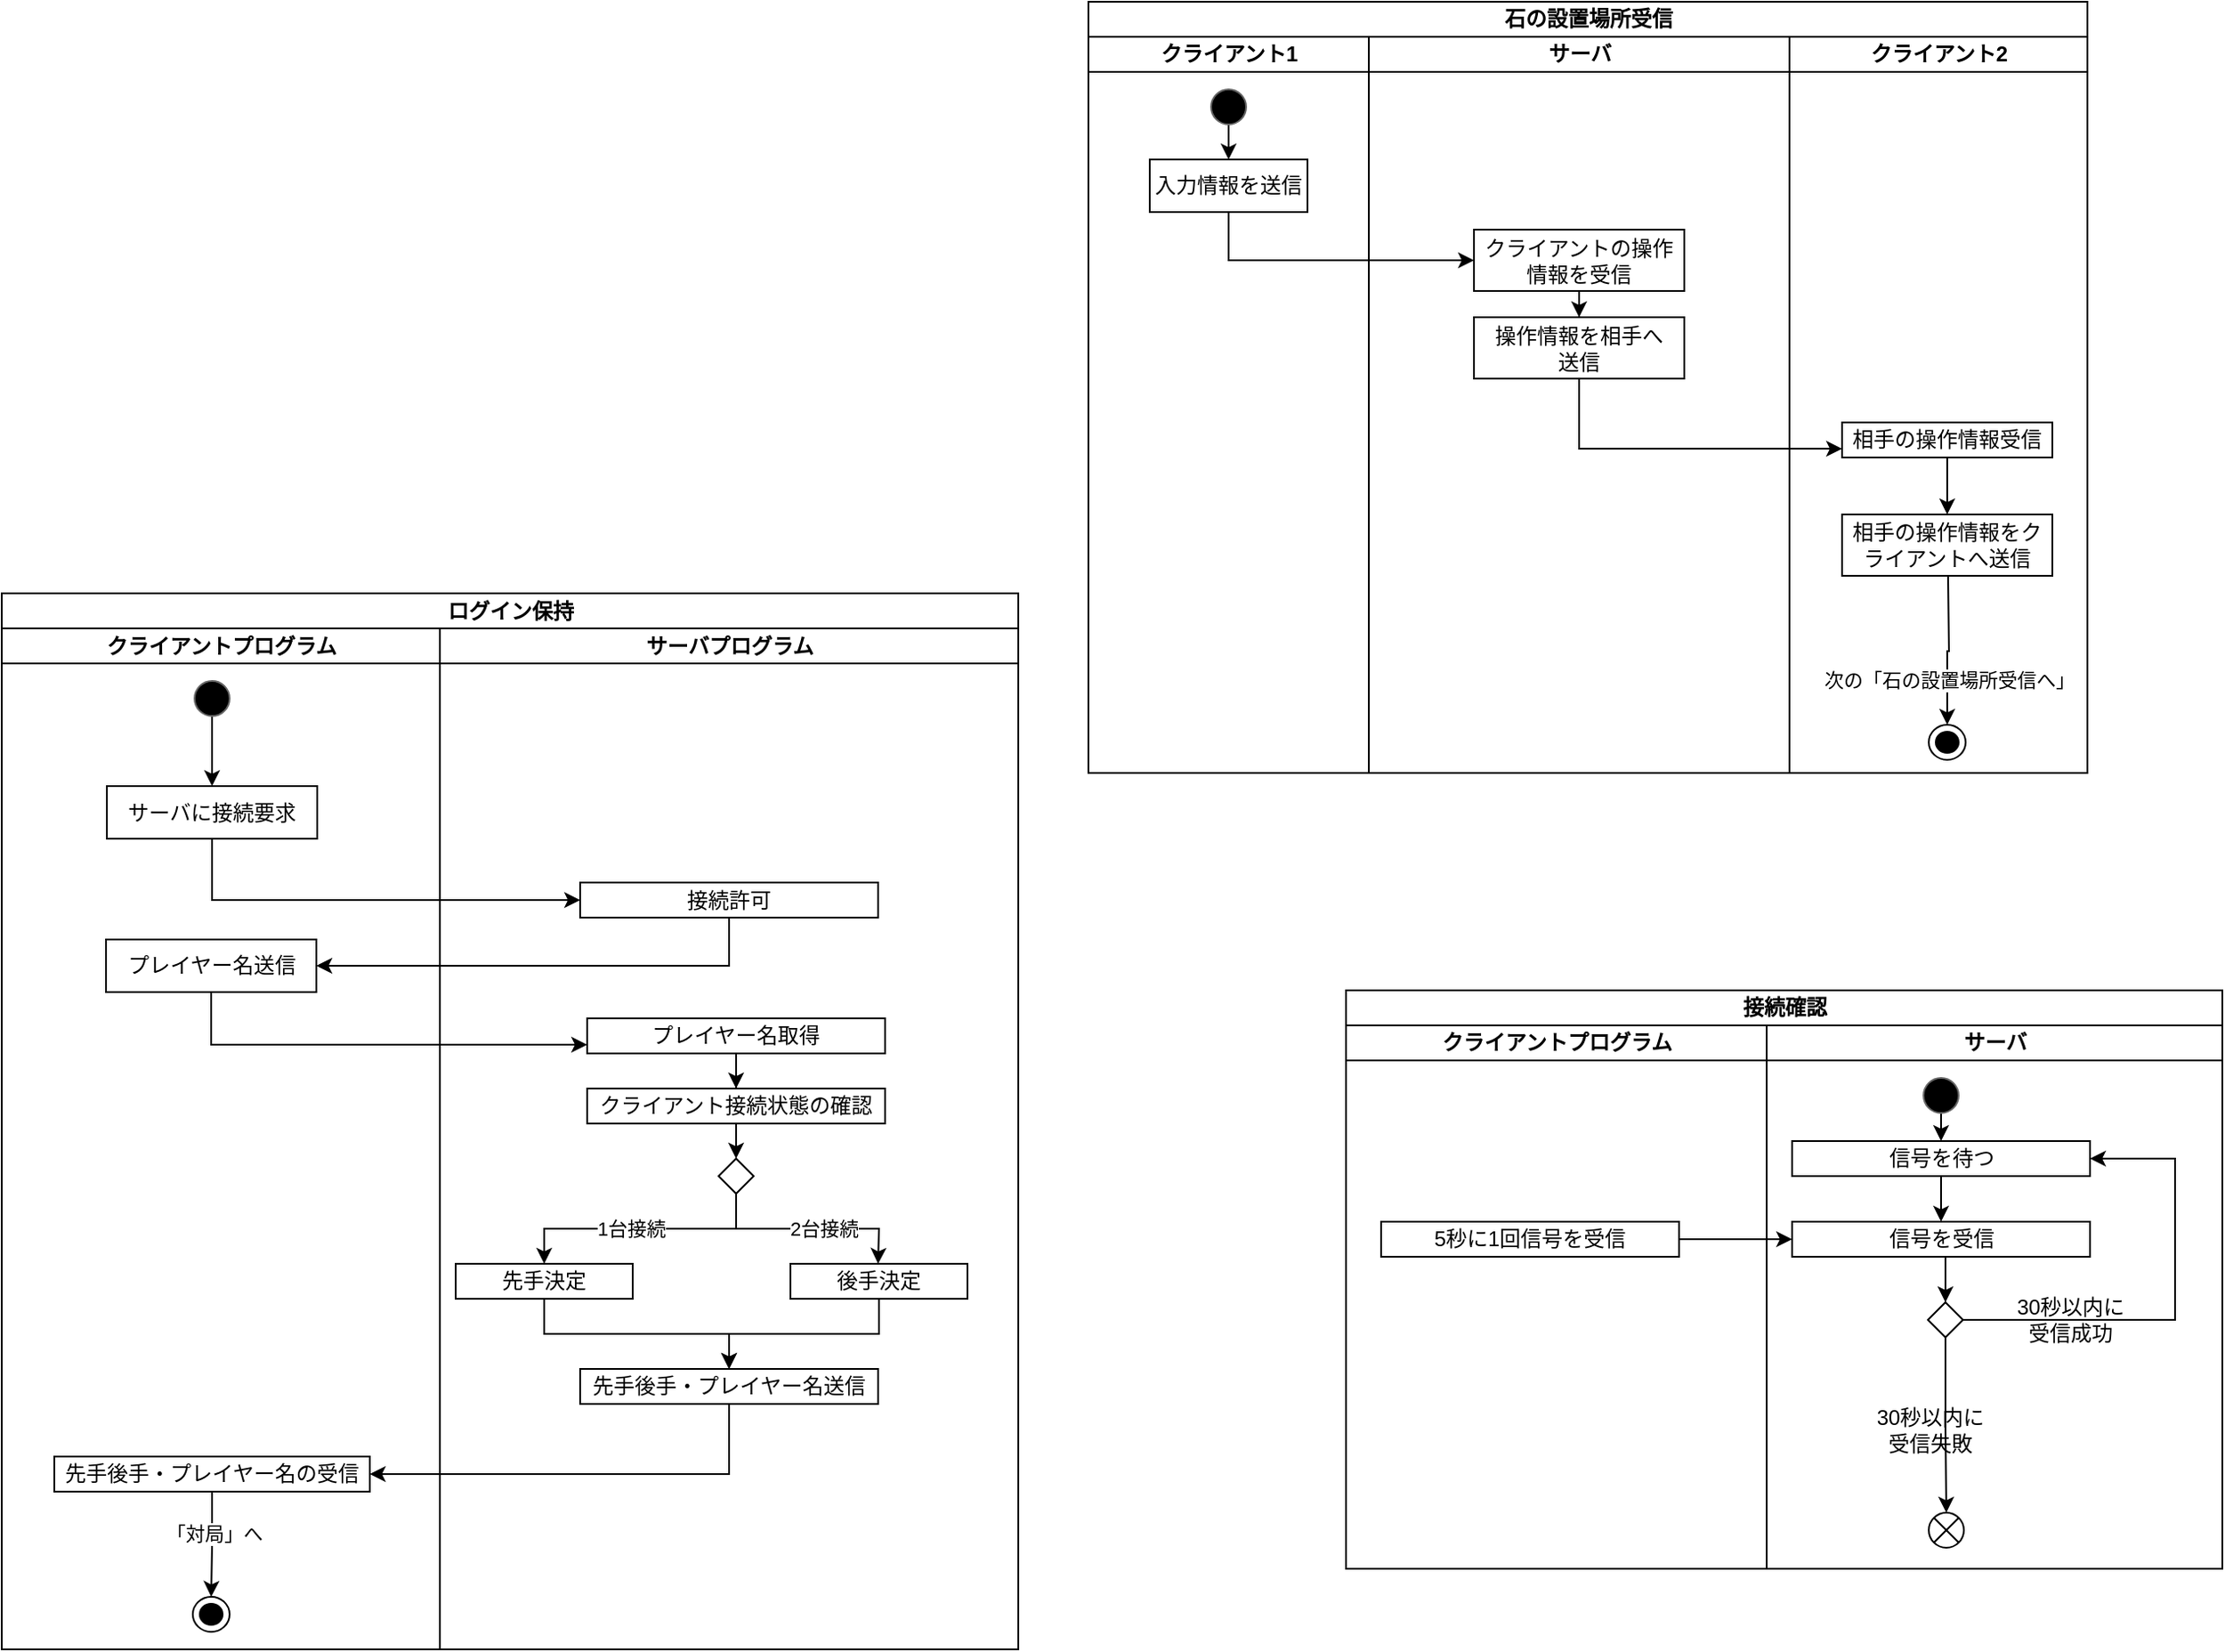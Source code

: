 <?xml version="1.0" encoding="UTF-8"?>
<mxfile version="26.2.12">
  <diagram name="ページ1" id="blJo8V8RZGlDzMt2KCXf">
    <mxGraphModel dx="583" dy="701" grid="1" gridSize="10" guides="1" tooltips="1" connect="1" arrows="1" fold="1" page="1" pageScale="1" pageWidth="827" pageHeight="1169" math="0" shadow="0">
      <root>
        <mxCell id="0" />
        <mxCell id="1" parent="0" />
        <mxCell id="ICABriZi5GorXYD_xj9T-27" value="ログイン保持" style="swimlane;childLayout=stackLayout;resizeParent=1;resizeParentMax=0;startSize=20;html=1;" parent="1" vertex="1">
          <mxGeometry x="60" y="357.5" width="580" height="602.5" as="geometry" />
        </mxCell>
        <mxCell id="ICABriZi5GorXYD_xj9T-30" value="クライアントプログラム" style="swimlane;startSize=20;html=1;" parent="ICABriZi5GorXYD_xj9T-27" vertex="1">
          <mxGeometry y="20" width="250" height="582.5" as="geometry" />
        </mxCell>
        <mxCell id="ICABriZi5GorXYD_xj9T-145" style="edgeStyle=orthogonalEdgeStyle;rounded=0;orthogonalLoop=1;jettySize=auto;html=1;exitX=0.5;exitY=1;exitDx=0;exitDy=0;entryX=0.5;entryY=0;entryDx=0;entryDy=0;" parent="ICABriZi5GorXYD_xj9T-30" source="ICABriZi5GorXYD_xj9T-31" target="ICABriZi5GorXYD_xj9T-35" edge="1">
          <mxGeometry relative="1" as="geometry" />
        </mxCell>
        <mxCell id="ICABriZi5GorXYD_xj9T-31" value="" style="ellipse;whiteSpace=wrap;html=1;aspect=fixed;fillColor=light-dark(#000000, #1a1a1a);fontColor=#333333;strokeColor=#666666;" parent="ICABriZi5GorXYD_xj9T-30" vertex="1">
          <mxGeometry x="110" y="30" width="20" height="20" as="geometry" />
        </mxCell>
        <mxCell id="ICABriZi5GorXYD_xj9T-35" value="&lt;div&gt;&lt;span style=&quot;background-color: transparent; color: light-dark(rgb(0, 0, 0), rgb(255, 255, 255));&quot;&gt;サーバに接続要求&lt;/span&gt;&lt;/div&gt;" style="rounded=0;whiteSpace=wrap;html=1;" parent="ICABriZi5GorXYD_xj9T-30" vertex="1">
          <mxGeometry x="60" y="90" width="120" height="30" as="geometry" />
        </mxCell>
        <mxCell id="ICABriZi5GorXYD_xj9T-36" style="edgeStyle=orthogonalEdgeStyle;rounded=0;orthogonalLoop=1;jettySize=auto;html=1;exitX=0.5;exitY=1;exitDx=0;exitDy=0;entryX=0.5;entryY=0;entryDx=0;entryDy=0;" parent="ICABriZi5GorXYD_xj9T-30" source="ICABriZi5GorXYD_xj9T-38" target="ICABriZi5GorXYD_xj9T-43" edge="1">
          <mxGeometry relative="1" as="geometry" />
        </mxCell>
        <mxCell id="ICABriZi5GorXYD_xj9T-37" value="「対局」へ" style="edgeLabel;html=1;align=center;verticalAlign=middle;resizable=0;points=[];" parent="ICABriZi5GorXYD_xj9T-36" vertex="1" connectable="0">
          <mxGeometry x="-0.201" y="1" relative="1" as="geometry">
            <mxPoint as="offset" />
          </mxGeometry>
        </mxCell>
        <mxCell id="ICABriZi5GorXYD_xj9T-38" value="先手後手・プレイヤー名の受信" style="rounded=0;whiteSpace=wrap;html=1;" parent="ICABriZi5GorXYD_xj9T-30" vertex="1">
          <mxGeometry x="30" y="472.5" width="180" height="20" as="geometry" />
        </mxCell>
        <mxCell id="ICABriZi5GorXYD_xj9T-43" value="" style="ellipse;html=1;shape=endState;fillColor=#000000;strokeColor=#000000;" parent="ICABriZi5GorXYD_xj9T-30" vertex="1">
          <mxGeometry x="109" y="552.5" width="21" height="20" as="geometry" />
        </mxCell>
        <mxCell id="ICABriZi5GorXYD_xj9T-148" value="&lt;div&gt;&lt;span style=&quot;background-color: transparent; color: light-dark(rgb(0, 0, 0), rgb(255, 255, 255));&quot;&gt;プレイヤー名送信&lt;/span&gt;&lt;/div&gt;" style="rounded=0;whiteSpace=wrap;html=1;" parent="ICABriZi5GorXYD_xj9T-30" vertex="1">
          <mxGeometry x="59.5" y="177.5" width="120" height="30" as="geometry" />
        </mxCell>
        <mxCell id="ICABriZi5GorXYD_xj9T-44" value="サーバプログラム" style="swimlane;startSize=20;html=1;" parent="ICABriZi5GorXYD_xj9T-27" vertex="1">
          <mxGeometry x="250" y="20" width="330" height="582.5" as="geometry" />
        </mxCell>
        <mxCell id="ICABriZi5GorXYD_xj9T-46" value="接続許可" style="rounded=0;whiteSpace=wrap;html=1;" parent="ICABriZi5GorXYD_xj9T-44" vertex="1">
          <mxGeometry x="80" y="145" width="170" height="20" as="geometry" />
        </mxCell>
        <mxCell id="ICABriZi5GorXYD_xj9T-47" style="edgeStyle=orthogonalEdgeStyle;rounded=0;orthogonalLoop=1;jettySize=auto;html=1;exitX=0.5;exitY=1;exitDx=0;exitDy=0;entryX=0.5;entryY=0;entryDx=0;entryDy=0;" parent="ICABriZi5GorXYD_xj9T-44" source="ICABriZi5GorXYD_xj9T-48" target="ICABriZi5GorXYD_xj9T-53" edge="1">
          <mxGeometry relative="1" as="geometry" />
        </mxCell>
        <mxCell id="ICABriZi5GorXYD_xj9T-48" value="クライアント接続状態の確認" style="rounded=0;whiteSpace=wrap;html=1;" parent="ICABriZi5GorXYD_xj9T-44" vertex="1">
          <mxGeometry x="84" y="262.5" width="170" height="20" as="geometry" />
        </mxCell>
        <mxCell id="ICABriZi5GorXYD_xj9T-51" style="edgeStyle=orthogonalEdgeStyle;rounded=0;orthogonalLoop=1;jettySize=auto;html=1;exitX=0.5;exitY=1;exitDx=0;exitDy=0;" parent="ICABriZi5GorXYD_xj9T-44" source="ICABriZi5GorXYD_xj9T-53" target="ICABriZi5GorXYD_xj9T-54" edge="1">
          <mxGeometry relative="1" as="geometry" />
        </mxCell>
        <mxCell id="ICABriZi5GorXYD_xj9T-52" value="1台接続" style="edgeLabel;html=1;align=center;verticalAlign=middle;resizable=0;points=[];" parent="ICABriZi5GorXYD_xj9T-51" vertex="1" connectable="0">
          <mxGeometry x="0.079" relative="1" as="geometry">
            <mxPoint as="offset" />
          </mxGeometry>
        </mxCell>
        <mxCell id="ICABriZi5GorXYD_xj9T-153" style="edgeStyle=orthogonalEdgeStyle;rounded=0;orthogonalLoop=1;jettySize=auto;html=1;exitX=0.5;exitY=1;exitDx=0;exitDy=0;" parent="ICABriZi5GorXYD_xj9T-44" source="ICABriZi5GorXYD_xj9T-53" edge="1">
          <mxGeometry relative="1" as="geometry">
            <mxPoint x="250" y="362.5" as="targetPoint" />
          </mxGeometry>
        </mxCell>
        <mxCell id="ICABriZi5GorXYD_xj9T-154" value="2台接続" style="edgeLabel;html=1;align=center;verticalAlign=middle;resizable=0;points=[];" parent="ICABriZi5GorXYD_xj9T-153" vertex="1" connectable="0">
          <mxGeometry x="0.141" y="-4" relative="1" as="geometry">
            <mxPoint y="-4" as="offset" />
          </mxGeometry>
        </mxCell>
        <mxCell id="ICABriZi5GorXYD_xj9T-53" value="" style="rhombus;whiteSpace=wrap;html=1;" parent="ICABriZi5GorXYD_xj9T-44" vertex="1">
          <mxGeometry x="159" y="302.5" width="20" height="20" as="geometry" />
        </mxCell>
        <mxCell id="ICABriZi5GorXYD_xj9T-157" style="edgeStyle=orthogonalEdgeStyle;rounded=0;orthogonalLoop=1;jettySize=auto;html=1;exitX=0.5;exitY=1;exitDx=0;exitDy=0;" parent="ICABriZi5GorXYD_xj9T-44" source="ICABriZi5GorXYD_xj9T-54" target="ICABriZi5GorXYD_xj9T-156" edge="1">
          <mxGeometry relative="1" as="geometry" />
        </mxCell>
        <mxCell id="ICABriZi5GorXYD_xj9T-54" value="先手決定" style="rounded=0;whiteSpace=wrap;html=1;" parent="ICABriZi5GorXYD_xj9T-44" vertex="1">
          <mxGeometry x="9" y="362.5" width="101" height="20" as="geometry" />
        </mxCell>
        <mxCell id="ICABriZi5GorXYD_xj9T-152" style="edgeStyle=orthogonalEdgeStyle;rounded=0;orthogonalLoop=1;jettySize=auto;html=1;exitX=0.5;exitY=1;exitDx=0;exitDy=0;" parent="ICABriZi5GorXYD_xj9T-44" source="ICABriZi5GorXYD_xj9T-151" target="ICABriZi5GorXYD_xj9T-48" edge="1">
          <mxGeometry relative="1" as="geometry" />
        </mxCell>
        <mxCell id="ICABriZi5GorXYD_xj9T-151" value="プレイヤー名取得" style="rounded=0;whiteSpace=wrap;html=1;" parent="ICABriZi5GorXYD_xj9T-44" vertex="1">
          <mxGeometry x="84" y="222.5" width="170" height="20" as="geometry" />
        </mxCell>
        <mxCell id="ICABriZi5GorXYD_xj9T-158" style="edgeStyle=orthogonalEdgeStyle;rounded=0;orthogonalLoop=1;jettySize=auto;html=1;exitX=0.5;exitY=1;exitDx=0;exitDy=0;entryX=0.5;entryY=0;entryDx=0;entryDy=0;" parent="ICABriZi5GorXYD_xj9T-44" source="ICABriZi5GorXYD_xj9T-155" target="ICABriZi5GorXYD_xj9T-156" edge="1">
          <mxGeometry relative="1" as="geometry" />
        </mxCell>
        <mxCell id="ICABriZi5GorXYD_xj9T-155" value="後手決定" style="rounded=0;whiteSpace=wrap;html=1;" parent="ICABriZi5GorXYD_xj9T-44" vertex="1">
          <mxGeometry x="200" y="362.5" width="101" height="20" as="geometry" />
        </mxCell>
        <mxCell id="ICABriZi5GorXYD_xj9T-156" value="先手後手・プレイヤー名送信" style="rounded=0;whiteSpace=wrap;html=1;" parent="ICABriZi5GorXYD_xj9T-44" vertex="1">
          <mxGeometry x="80" y="422.5" width="170" height="20" as="geometry" />
        </mxCell>
        <mxCell id="ICABriZi5GorXYD_xj9T-146" style="edgeStyle=orthogonalEdgeStyle;rounded=0;orthogonalLoop=1;jettySize=auto;html=1;exitX=0.5;exitY=1;exitDx=0;exitDy=0;entryX=0;entryY=0.5;entryDx=0;entryDy=0;" parent="ICABriZi5GorXYD_xj9T-27" source="ICABriZi5GorXYD_xj9T-35" target="ICABriZi5GorXYD_xj9T-46" edge="1">
          <mxGeometry relative="1" as="geometry" />
        </mxCell>
        <mxCell id="ICABriZi5GorXYD_xj9T-149" style="edgeStyle=orthogonalEdgeStyle;rounded=0;orthogonalLoop=1;jettySize=auto;html=1;exitX=0.5;exitY=1;exitDx=0;exitDy=0;entryX=1;entryY=0.5;entryDx=0;entryDy=0;" parent="ICABriZi5GorXYD_xj9T-27" source="ICABriZi5GorXYD_xj9T-46" target="ICABriZi5GorXYD_xj9T-148" edge="1">
          <mxGeometry relative="1" as="geometry" />
        </mxCell>
        <mxCell id="ICABriZi5GorXYD_xj9T-150" style="edgeStyle=orthogonalEdgeStyle;rounded=0;orthogonalLoop=1;jettySize=auto;html=1;exitX=0.5;exitY=1;exitDx=0;exitDy=0;entryX=0;entryY=0.75;entryDx=0;entryDy=0;" parent="ICABriZi5GorXYD_xj9T-27" source="ICABriZi5GorXYD_xj9T-148" target="ICABriZi5GorXYD_xj9T-151" edge="1">
          <mxGeometry relative="1" as="geometry">
            <mxPoint x="290" y="292.5" as="targetPoint" />
          </mxGeometry>
        </mxCell>
        <mxCell id="ICABriZi5GorXYD_xj9T-159" style="edgeStyle=orthogonalEdgeStyle;rounded=0;orthogonalLoop=1;jettySize=auto;html=1;exitX=0.5;exitY=1;exitDx=0;exitDy=0;entryX=1;entryY=0.5;entryDx=0;entryDy=0;" parent="ICABriZi5GorXYD_xj9T-27" source="ICABriZi5GorXYD_xj9T-156" target="ICABriZi5GorXYD_xj9T-38" edge="1">
          <mxGeometry relative="1" as="geometry" />
        </mxCell>
        <mxCell id="ICABriZi5GorXYD_xj9T-60" value="石の設置場所受信" style="swimlane;childLayout=stackLayout;resizeParent=1;resizeParentMax=0;startSize=20;html=1;" parent="1" vertex="1">
          <mxGeometry x="680" y="20" width="570" height="440" as="geometry" />
        </mxCell>
        <mxCell id="ICABriZi5GorXYD_xj9T-61" value="クライアント1" style="swimlane;startSize=20;html=1;" parent="ICABriZi5GorXYD_xj9T-60" vertex="1">
          <mxGeometry y="20" width="160" height="420" as="geometry" />
        </mxCell>
        <mxCell id="TEwn-exQFDW3O153DHh5-3" style="edgeStyle=orthogonalEdgeStyle;rounded=0;orthogonalLoop=1;jettySize=auto;html=1;exitX=0.5;exitY=1;exitDx=0;exitDy=0;entryX=0.5;entryY=0;entryDx=0;entryDy=0;" parent="ICABriZi5GorXYD_xj9T-61" source="TEwn-exQFDW3O153DHh5-1" target="TEwn-exQFDW3O153DHh5-2" edge="1">
          <mxGeometry relative="1" as="geometry" />
        </mxCell>
        <mxCell id="TEwn-exQFDW3O153DHh5-1" value="" style="ellipse;whiteSpace=wrap;html=1;aspect=fixed;fillColor=light-dark(#000000, #1a1a1a);fontColor=#333333;strokeColor=#666666;" parent="ICABriZi5GorXYD_xj9T-61" vertex="1">
          <mxGeometry x="70" y="30" width="20" height="20" as="geometry" />
        </mxCell>
        <mxCell id="TEwn-exQFDW3O153DHh5-2" value="入力情報を送信" style="rounded=0;whiteSpace=wrap;html=1;" parent="ICABriZi5GorXYD_xj9T-61" vertex="1">
          <mxGeometry x="35" y="70" width="90" height="30" as="geometry" />
        </mxCell>
        <mxCell id="ICABriZi5GorXYD_xj9T-67" value="サーバ" style="swimlane;startSize=20;html=1;" parent="ICABriZi5GorXYD_xj9T-60" vertex="1">
          <mxGeometry x="160" y="20" width="240" height="420" as="geometry" />
        </mxCell>
        <mxCell id="TEwn-exQFDW3O153DHh5-10" style="edgeStyle=orthogonalEdgeStyle;rounded=0;orthogonalLoop=1;jettySize=auto;html=1;exitX=0.5;exitY=1;exitDx=0;exitDy=0;" parent="ICABriZi5GorXYD_xj9T-67" source="ICABriZi5GorXYD_xj9T-113" target="ICABriZi5GorXYD_xj9T-115" edge="1">
          <mxGeometry relative="1" as="geometry" />
        </mxCell>
        <mxCell id="ICABriZi5GorXYD_xj9T-113" value="クライアントの操作情報を受信" style="rounded=0;whiteSpace=wrap;html=1;" parent="ICABriZi5GorXYD_xj9T-67" vertex="1">
          <mxGeometry x="60" y="110" width="120" height="35" as="geometry" />
        </mxCell>
        <mxCell id="ICABriZi5GorXYD_xj9T-115" value="操作情報を相手へ&lt;br&gt;送信" style="rounded=0;whiteSpace=wrap;html=1;" parent="ICABriZi5GorXYD_xj9T-67" vertex="1">
          <mxGeometry x="60" y="160" width="120" height="35" as="geometry" />
        </mxCell>
        <mxCell id="ICABriZi5GorXYD_xj9T-109" value="クライアント2" style="swimlane;startSize=20;html=1;" parent="ICABriZi5GorXYD_xj9T-60" vertex="1">
          <mxGeometry x="400" y="20" width="170" height="420" as="geometry" />
        </mxCell>
        <mxCell id="ICABriZi5GorXYD_xj9T-111" value="相手の操作情報をクライアントへ送信" style="rounded=0;whiteSpace=wrap;html=1;" parent="ICABriZi5GorXYD_xj9T-109" vertex="1">
          <mxGeometry x="30" y="272.5" width="120" height="35" as="geometry" />
        </mxCell>
        <mxCell id="ICABriZi5GorXYD_xj9T-116" style="edgeStyle=orthogonalEdgeStyle;rounded=0;orthogonalLoop=1;jettySize=auto;html=1;exitX=0.5;exitY=1;exitDx=0;exitDy=0;entryX=0.5;entryY=0;entryDx=0;entryDy=0;" parent="ICABriZi5GorXYD_xj9T-109" source="ICABriZi5GorXYD_xj9T-117" target="ICABriZi5GorXYD_xj9T-111" edge="1">
          <mxGeometry relative="1" as="geometry" />
        </mxCell>
        <mxCell id="ICABriZi5GorXYD_xj9T-117" value="相手の操作情報受信" style="rounded=0;whiteSpace=wrap;html=1;" parent="ICABriZi5GorXYD_xj9T-109" vertex="1">
          <mxGeometry x="30" y="220" width="120" height="20" as="geometry" />
        </mxCell>
        <mxCell id="ICABriZi5GorXYD_xj9T-91" style="edgeStyle=orthogonalEdgeStyle;rounded=0;orthogonalLoop=1;jettySize=auto;html=1;exitX=0.5;exitY=1;exitDx=0;exitDy=0;entryX=0.5;entryY=0;entryDx=0;entryDy=0;" parent="ICABriZi5GorXYD_xj9T-109" target="ICABriZi5GorXYD_xj9T-100" edge="1">
          <mxGeometry relative="1" as="geometry">
            <mxPoint x="90" y="357.5" as="targetPoint" />
            <mxPoint x="90.5" y="307.5" as="sourcePoint" />
          </mxGeometry>
        </mxCell>
        <mxCell id="ICABriZi5GorXYD_xj9T-92" value="次の「石の設置場所受信へ」" style="edgeLabel;html=1;align=center;verticalAlign=middle;resizable=0;points=[];" parent="ICABriZi5GorXYD_xj9T-91" connectable="0" vertex="1">
          <mxGeometry x="0.41" y="1" relative="1" as="geometry">
            <mxPoint as="offset" />
          </mxGeometry>
        </mxCell>
        <mxCell id="ICABriZi5GorXYD_xj9T-100" value="" style="ellipse;html=1;shape=endState;fillColor=#000000;strokeColor=#000000;" parent="ICABriZi5GorXYD_xj9T-109" vertex="1">
          <mxGeometry x="79.5" y="392.5" width="21" height="20" as="geometry" />
        </mxCell>
        <mxCell id="TEwn-exQFDW3O153DHh5-5" style="edgeStyle=orthogonalEdgeStyle;rounded=0;orthogonalLoop=1;jettySize=auto;html=1;exitX=0.5;exitY=1;exitDx=0;exitDy=0;entryX=0;entryY=0.5;entryDx=0;entryDy=0;" parent="ICABriZi5GorXYD_xj9T-60" source="TEwn-exQFDW3O153DHh5-2" target="ICABriZi5GorXYD_xj9T-113" edge="1">
          <mxGeometry relative="1" as="geometry">
            <mxPoint x="260" y="160" as="targetPoint" />
          </mxGeometry>
        </mxCell>
        <mxCell id="TEwn-exQFDW3O153DHh5-8" style="edgeStyle=orthogonalEdgeStyle;rounded=0;orthogonalLoop=1;jettySize=auto;html=1;exitX=0.5;exitY=1;exitDx=0;exitDy=0;entryX=0;entryY=0.75;entryDx=0;entryDy=0;" parent="ICABriZi5GorXYD_xj9T-60" source="ICABriZi5GorXYD_xj9T-115" target="ICABriZi5GorXYD_xj9T-117" edge="1">
          <mxGeometry relative="1" as="geometry" />
        </mxCell>
        <mxCell id="M7Z_oNUjwSbaCWjWREQJ-1" value="接続確認" style="swimlane;childLayout=stackLayout;resizeParent=1;resizeParentMax=0;startSize=20;html=1;" parent="1" vertex="1">
          <mxGeometry x="827" y="584" width="500" height="330" as="geometry" />
        </mxCell>
        <mxCell id="M7Z_oNUjwSbaCWjWREQJ-2" value="クライアントプログラム" style="swimlane;startSize=20;html=1;" parent="M7Z_oNUjwSbaCWjWREQJ-1" vertex="1">
          <mxGeometry y="20" width="240" height="310" as="geometry" />
        </mxCell>
        <mxCell id="M7Z_oNUjwSbaCWjWREQJ-6" value="サーバ" style="swimlane;startSize=20;html=1;" parent="M7Z_oNUjwSbaCWjWREQJ-1" vertex="1">
          <mxGeometry x="240" y="20" width="260" height="310" as="geometry" />
        </mxCell>
        <mxCell id="mJKkVBQriXfu8Gpz5K2V-5" style="edgeStyle=orthogonalEdgeStyle;rounded=0;orthogonalLoop=1;jettySize=auto;html=1;exitX=0.5;exitY=1;exitDx=0;exitDy=0;entryX=0.5;entryY=0;entryDx=0;entryDy=0;" edge="1" parent="M7Z_oNUjwSbaCWjWREQJ-6" source="M7Z_oNUjwSbaCWjWREQJ-8" target="mJKkVBQriXfu8Gpz5K2V-3">
          <mxGeometry relative="1" as="geometry" />
        </mxCell>
        <mxCell id="M7Z_oNUjwSbaCWjWREQJ-8" value="" style="ellipse;whiteSpace=wrap;html=1;aspect=fixed;fillColor=light-dark(#000000, #1a1a1a);fontColor=#333333;strokeColor=#666666;" parent="M7Z_oNUjwSbaCWjWREQJ-6" vertex="1">
          <mxGeometry x="89.5" y="30" width="20" height="20" as="geometry" />
        </mxCell>
        <mxCell id="M7Z_oNUjwSbaCWjWREQJ-14" value="30秒以内に&lt;div&gt;受信成功&lt;/div&gt;" style="text;html=1;align=center;verticalAlign=middle;resizable=0;points=[];autosize=1;strokeColor=none;fillColor=none;" parent="M7Z_oNUjwSbaCWjWREQJ-6" vertex="1">
          <mxGeometry x="133" y="148" width="80" height="40" as="geometry" />
        </mxCell>
        <mxCell id="M7Z_oNUjwSbaCWjWREQJ-4" value="5秒に1回信号を受信" style="rounded=0;whiteSpace=wrap;html=1;" parent="M7Z_oNUjwSbaCWjWREQJ-6" vertex="1">
          <mxGeometry x="-220" y="112" width="170" height="20" as="geometry" />
        </mxCell>
        <mxCell id="mJKkVBQriXfu8Gpz5K2V-1" style="edgeStyle=orthogonalEdgeStyle;rounded=0;orthogonalLoop=1;jettySize=auto;html=1;exitX=0.5;exitY=1;exitDx=0;exitDy=0;entryX=0.5;entryY=0;entryDx=0;entryDy=0;" edge="1" parent="M7Z_oNUjwSbaCWjWREQJ-6" source="M7Z_oNUjwSbaCWjWREQJ-9" target="M7Z_oNUjwSbaCWjWREQJ-13">
          <mxGeometry relative="1" as="geometry" />
        </mxCell>
        <mxCell id="M7Z_oNUjwSbaCWjWREQJ-9" value="信号を受信" style="rounded=0;whiteSpace=wrap;html=1;" parent="M7Z_oNUjwSbaCWjWREQJ-6" vertex="1">
          <mxGeometry x="14.5" y="112" width="170" height="20" as="geometry" />
        </mxCell>
        <mxCell id="mJKkVBQriXfu8Gpz5K2V-4" style="edgeStyle=orthogonalEdgeStyle;rounded=0;orthogonalLoop=1;jettySize=auto;html=1;exitX=1;exitY=0.5;exitDx=0;exitDy=0;entryX=1;entryY=0.5;entryDx=0;entryDy=0;" edge="1" parent="M7Z_oNUjwSbaCWjWREQJ-6" source="M7Z_oNUjwSbaCWjWREQJ-13" target="mJKkVBQriXfu8Gpz5K2V-3">
          <mxGeometry relative="1" as="geometry">
            <Array as="points">
              <mxPoint x="233" y="168" />
              <mxPoint x="233" y="76" />
            </Array>
          </mxGeometry>
        </mxCell>
        <mxCell id="M7Z_oNUjwSbaCWjWREQJ-13" value="" style="rhombus;whiteSpace=wrap;html=1;" parent="M7Z_oNUjwSbaCWjWREQJ-6" vertex="1">
          <mxGeometry x="92" y="158" width="20" height="20" as="geometry" />
        </mxCell>
        <mxCell id="M7Z_oNUjwSbaCWjWREQJ-15" value="30秒以内に&lt;div&gt;受信失敗&lt;/div&gt;" style="text;html=1;align=center;verticalAlign=middle;resizable=0;points=[];autosize=1;strokeColor=none;fillColor=none;" parent="M7Z_oNUjwSbaCWjWREQJ-6" vertex="1">
          <mxGeometry x="53" y="211" width="80" height="40" as="geometry" />
        </mxCell>
        <mxCell id="M7Z_oNUjwSbaCWjWREQJ-16" value="" style="edgeStyle=orthogonalEdgeStyle;rounded=0;orthogonalLoop=1;jettySize=auto;html=1;exitX=0.5;exitY=1;exitDx=0;exitDy=0;entryX=0.5;entryY=0;entryDx=0;entryDy=0;" parent="M7Z_oNUjwSbaCWjWREQJ-6" source="M7Z_oNUjwSbaCWjWREQJ-17" edge="1">
          <mxGeometry relative="1" as="geometry">
            <mxPoint x="412" y="288" as="sourcePoint" />
            <mxPoint x="102" y="278" as="targetPoint" />
          </mxGeometry>
        </mxCell>
        <mxCell id="M7Z_oNUjwSbaCWjWREQJ-17" value="" style="verticalLabelPosition=bottom;verticalAlign=top;html=1;shape=mxgraph.flowchart.or;" parent="M7Z_oNUjwSbaCWjWREQJ-6" vertex="1">
          <mxGeometry x="92.5" y="278" width="20" height="20" as="geometry" />
        </mxCell>
        <mxCell id="M7Z_oNUjwSbaCWjWREQJ-18" value="" style="edgeStyle=orthogonalEdgeStyle;rounded=0;orthogonalLoop=1;jettySize=auto;html=1;exitX=0.5;exitY=1;exitDx=0;exitDy=0;entryX=0.5;entryY=0;entryDx=0;entryDy=0;" parent="M7Z_oNUjwSbaCWjWREQJ-6" source="M7Z_oNUjwSbaCWjWREQJ-13" target="M7Z_oNUjwSbaCWjWREQJ-17" edge="1">
          <mxGeometry relative="1" as="geometry">
            <mxPoint x="412" y="288" as="sourcePoint" />
            <mxPoint x="412" y="388" as="targetPoint" />
          </mxGeometry>
        </mxCell>
        <mxCell id="mJKkVBQriXfu8Gpz5K2V-2" style="edgeStyle=orthogonalEdgeStyle;rounded=0;orthogonalLoop=1;jettySize=auto;html=1;exitX=1;exitY=0.5;exitDx=0;exitDy=0;entryX=0;entryY=0.5;entryDx=0;entryDy=0;" edge="1" parent="M7Z_oNUjwSbaCWjWREQJ-6" source="M7Z_oNUjwSbaCWjWREQJ-4" target="M7Z_oNUjwSbaCWjWREQJ-9">
          <mxGeometry relative="1" as="geometry" />
        </mxCell>
        <mxCell id="mJKkVBQriXfu8Gpz5K2V-6" style="edgeStyle=orthogonalEdgeStyle;rounded=0;orthogonalLoop=1;jettySize=auto;html=1;exitX=0.5;exitY=1;exitDx=0;exitDy=0;entryX=0.5;entryY=0;entryDx=0;entryDy=0;" edge="1" parent="M7Z_oNUjwSbaCWjWREQJ-6" source="mJKkVBQriXfu8Gpz5K2V-3" target="M7Z_oNUjwSbaCWjWREQJ-9">
          <mxGeometry relative="1" as="geometry" />
        </mxCell>
        <mxCell id="mJKkVBQriXfu8Gpz5K2V-3" value="信号を待つ" style="rounded=0;whiteSpace=wrap;html=1;" vertex="1" parent="M7Z_oNUjwSbaCWjWREQJ-6">
          <mxGeometry x="14.5" y="66" width="170" height="20" as="geometry" />
        </mxCell>
      </root>
    </mxGraphModel>
  </diagram>
</mxfile>

